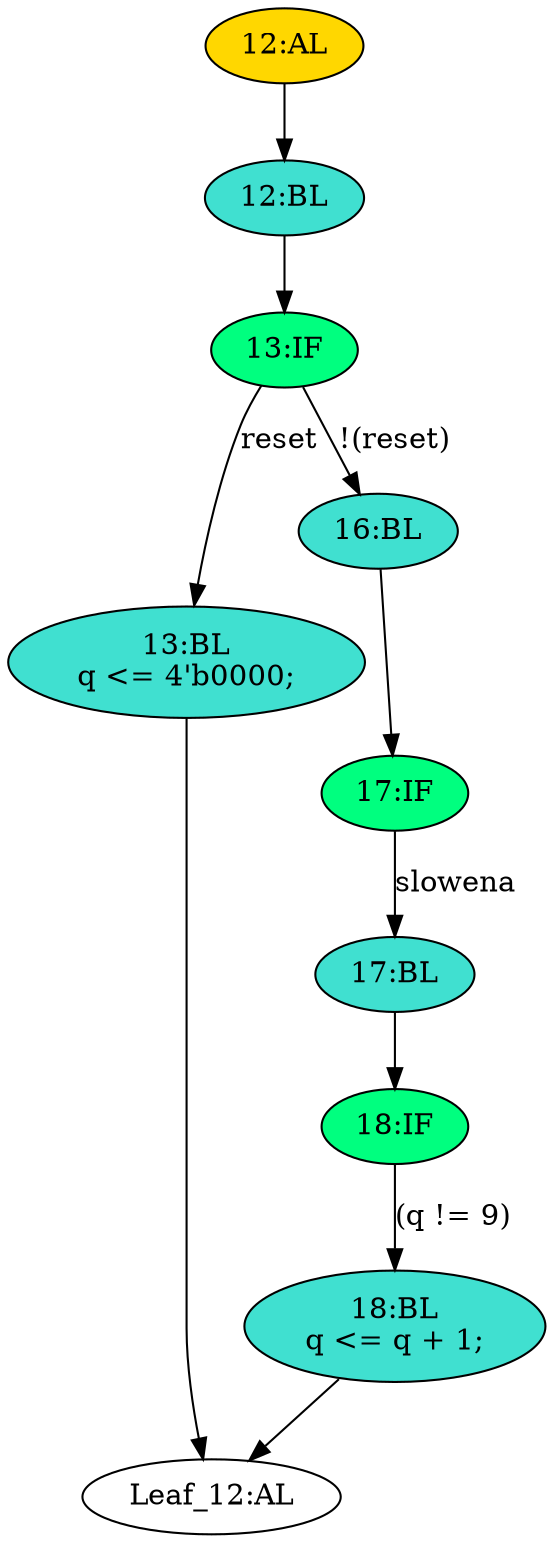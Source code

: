 strict digraph "" {
	node [label="\N"];
	"17:IF"	[ast="<pyverilog.vparser.ast.IfStatement object at 0x7efe0b99f410>",
		fillcolor=springgreen,
		label="17:IF",
		statements="[]",
		style=filled,
		typ=IfStatement];
	"17:BL"	[ast="<pyverilog.vparser.ast.Block object at 0x7efe0b99f590>",
		fillcolor=turquoise,
		label="17:BL",
		statements="[]",
		style=filled,
		typ=Block];
	"17:IF" -> "17:BL"	[cond="['slowena']",
		label=slowena,
		lineno=17];
	"18:IF"	[ast="<pyverilog.vparser.ast.IfStatement object at 0x7efe0b99f5d0>",
		fillcolor=springgreen,
		label="18:IF",
		statements="[]",
		style=filled,
		typ=IfStatement];
	"17:BL" -> "18:IF"	[cond="[]",
		lineno=None];
	"18:BL"	[ast="<pyverilog.vparser.ast.Block object at 0x7efe0b99f610>",
		fillcolor=turquoise,
		label="18:BL
q <= q + 1;",
		statements="[<pyverilog.vparser.ast.NonblockingSubstitution object at 0x7efe0b99f650>]",
		style=filled,
		typ=Block];
	"18:IF" -> "18:BL"	[cond="['q']",
		label="(q != 9)",
		lineno=18];
	"13:BL"	[ast="<pyverilog.vparser.ast.Block object at 0x7efe0b99fa90>",
		fillcolor=turquoise,
		label="13:BL
q <= 4'b0000;",
		statements="[<pyverilog.vparser.ast.NonblockingSubstitution object at 0x7efe0b99f950>]",
		style=filled,
		typ=Block];
	"Leaf_12:AL"	[def_var="['q']",
		label="Leaf_12:AL"];
	"13:BL" -> "Leaf_12:AL"	[cond="[]",
		lineno=None];
	"18:BL" -> "Leaf_12:AL"	[cond="[]",
		lineno=None];
	"12:BL"	[ast="<pyverilog.vparser.ast.Block object at 0x7efe0b99fb10>",
		fillcolor=turquoise,
		label="12:BL",
		statements="[]",
		style=filled,
		typ=Block];
	"13:IF"	[ast="<pyverilog.vparser.ast.IfStatement object at 0x7efe0b99fb50>",
		fillcolor=springgreen,
		label="13:IF",
		statements="[]",
		style=filled,
		typ=IfStatement];
	"12:BL" -> "13:IF"	[cond="[]",
		lineno=None];
	"13:IF" -> "13:BL"	[cond="['reset']",
		label=reset,
		lineno=13];
	"16:BL"	[ast="<pyverilog.vparser.ast.Block object at 0x7efe0b99fb90>",
		fillcolor=turquoise,
		label="16:BL",
		statements="[]",
		style=filled,
		typ=Block];
	"13:IF" -> "16:BL"	[cond="['reset']",
		label="!(reset)",
		lineno=13];
	"12:AL"	[ast="<pyverilog.vparser.ast.Always object at 0x7efe0b99fc90>",
		clk_sens=True,
		fillcolor=gold,
		label="12:AL",
		sens="['clk']",
		statements="[]",
		style=filled,
		typ=Always,
		use_var="['q', 'reset', 'slowena']"];
	"12:AL" -> "12:BL"	[cond="[]",
		lineno=None];
	"16:BL" -> "17:IF"	[cond="[]",
		lineno=None];
}
